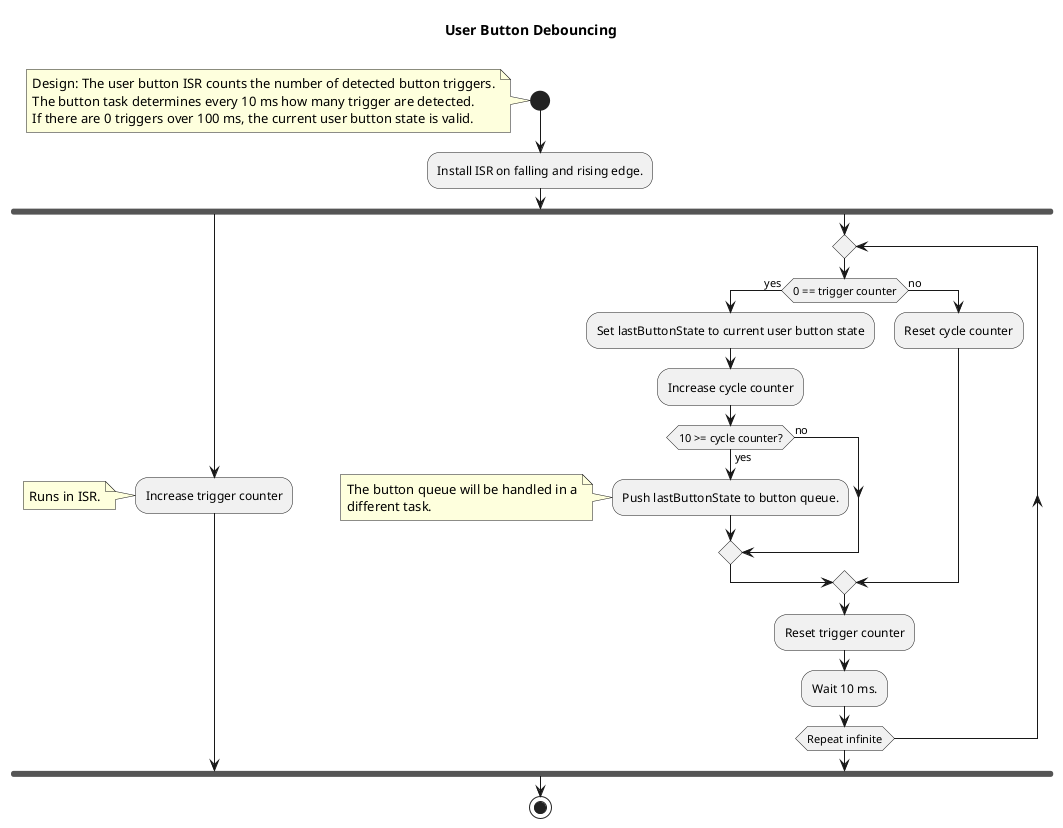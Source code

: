 @startuml button

title User Button Debouncing\n

start

note left
    Design: The user button ISR counts the number of detected button triggers.
    The button task determines every 10 ms how many trigger are detected.
    If there are 0 triggers over 100 ms, the current user button state is valid.
end note

:Install ISR on falling and rising edge.;

fork

    :Increase trigger counter;
    
    note left: Runs in ISR.

fork again

    repeat
    
        if (0 == trigger counter) then (yes)
            
            :Set lastButtonState to current user button state;
            :Increase cycle counter;
    
            if (10 >= cycle counter?) then (yes)
            
                :Push lastButtonState to button queue.;
                
                note left
                    The button queue will be handled in a
                    different task.
                end note
                
            else (no)
    
            endif
            
        else (no)
        
            :Reset cycle counter;
            
        endif
        
        :Reset trigger counter;
    
        :Wait 10 ms.;
    
    repeat while(Repeat infinite)

end fork

stop

@enduml